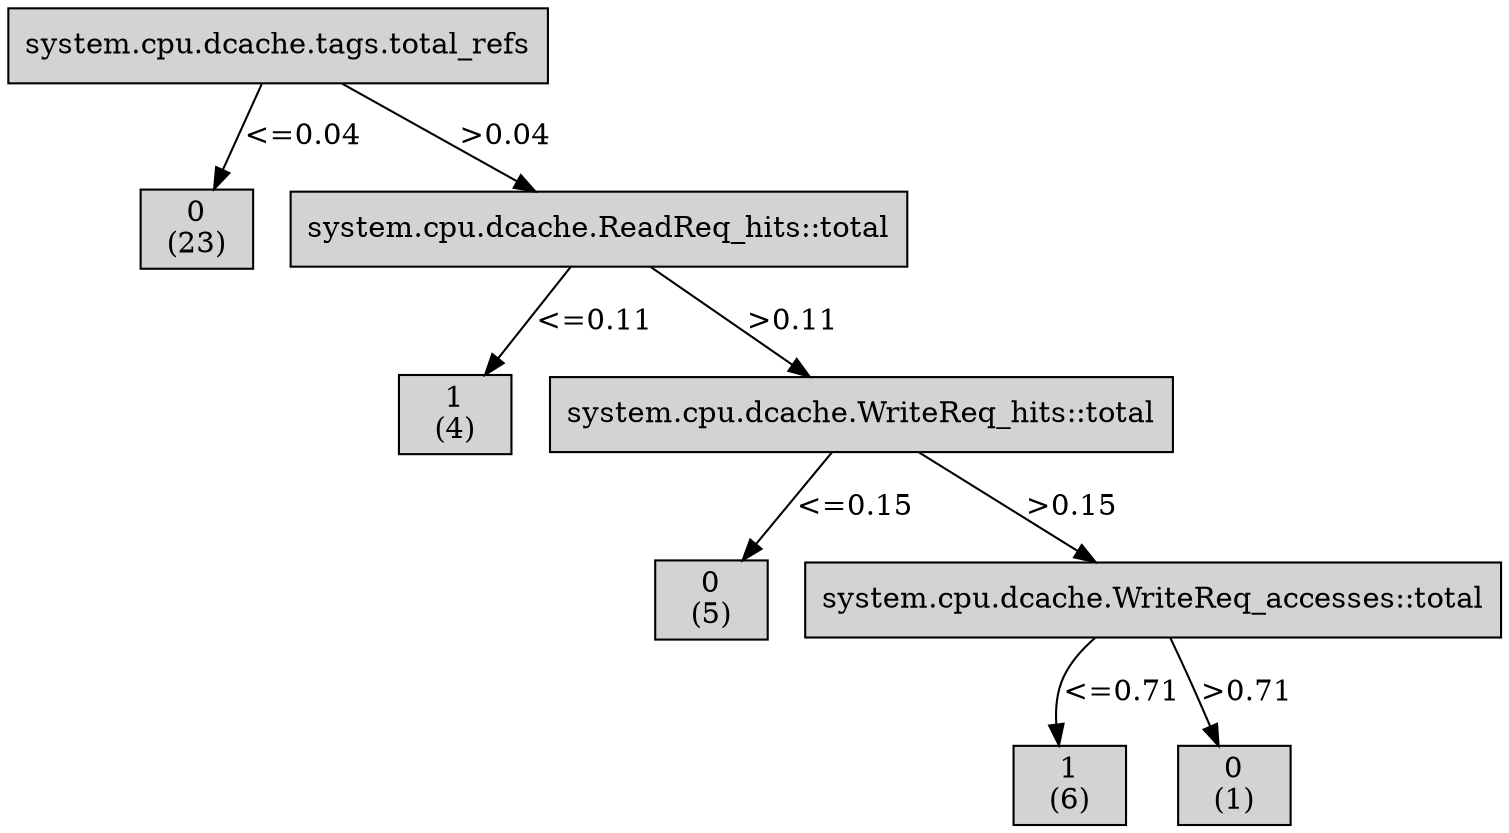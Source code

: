 digraph ID3_Tree {
"0" [shape=box, style=filled, label="system.cpu.dcache.tags.total_refs
", weight=1]
"1" [shape=box, style=filled, label="0
(23)
", weight=2]
0 -> 1 [ label = "<=0.04"];
"2" [shape=box, style=filled, label="system.cpu.dcache.ReadReq_hits::total
", weight=2]
0 -> 2 [ label = ">0.04"];
"3" [shape=box, style=filled, label="1
(4)
", weight=3]
2 -> 3 [ label = "<=0.11"];
"4" [shape=box, style=filled, label="system.cpu.dcache.WriteReq_hits::total
", weight=3]
2 -> 4 [ label = ">0.11"];
"5" [shape=box, style=filled, label="0
(5)
", weight=4]
4 -> 5 [ label = "<=0.15"];
"6" [shape=box, style=filled, label="system.cpu.dcache.WriteReq_accesses::total
", weight=4]
4 -> 6 [ label = ">0.15"];
"7" [shape=box, style=filled, label="1
(6)
", weight=5]
6 -> 7 [ label = "<=0.71"];
"8" [shape=box, style=filled, label="0
(1)
", weight=5]
6 -> 8 [ label = ">0.71"];
{rank=same; 0;};
{rank=same; 1;2;};
{rank=same; 3;4;};
{rank=same; 5;6;};
{rank=same; 7;8;};
}